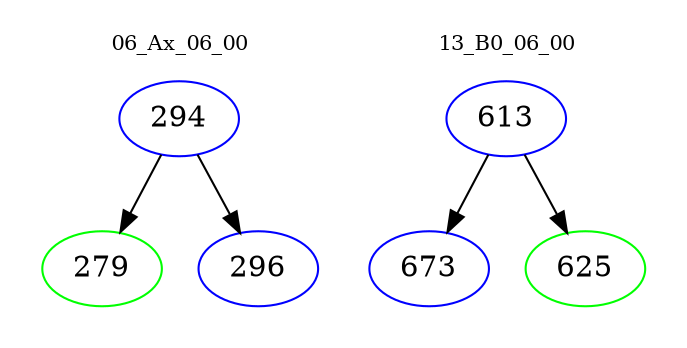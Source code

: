 digraph{
subgraph cluster_0 {
color = white
label = "06_Ax_06_00";
fontsize=10;
T0_294 [label="294", color="blue"]
T0_294 -> T0_279 [color="black"]
T0_279 [label="279", color="green"]
T0_294 -> T0_296 [color="black"]
T0_296 [label="296", color="blue"]
}
subgraph cluster_1 {
color = white
label = "13_B0_06_00";
fontsize=10;
T1_613 [label="613", color="blue"]
T1_613 -> T1_673 [color="black"]
T1_673 [label="673", color="blue"]
T1_613 -> T1_625 [color="black"]
T1_625 [label="625", color="green"]
}
}
